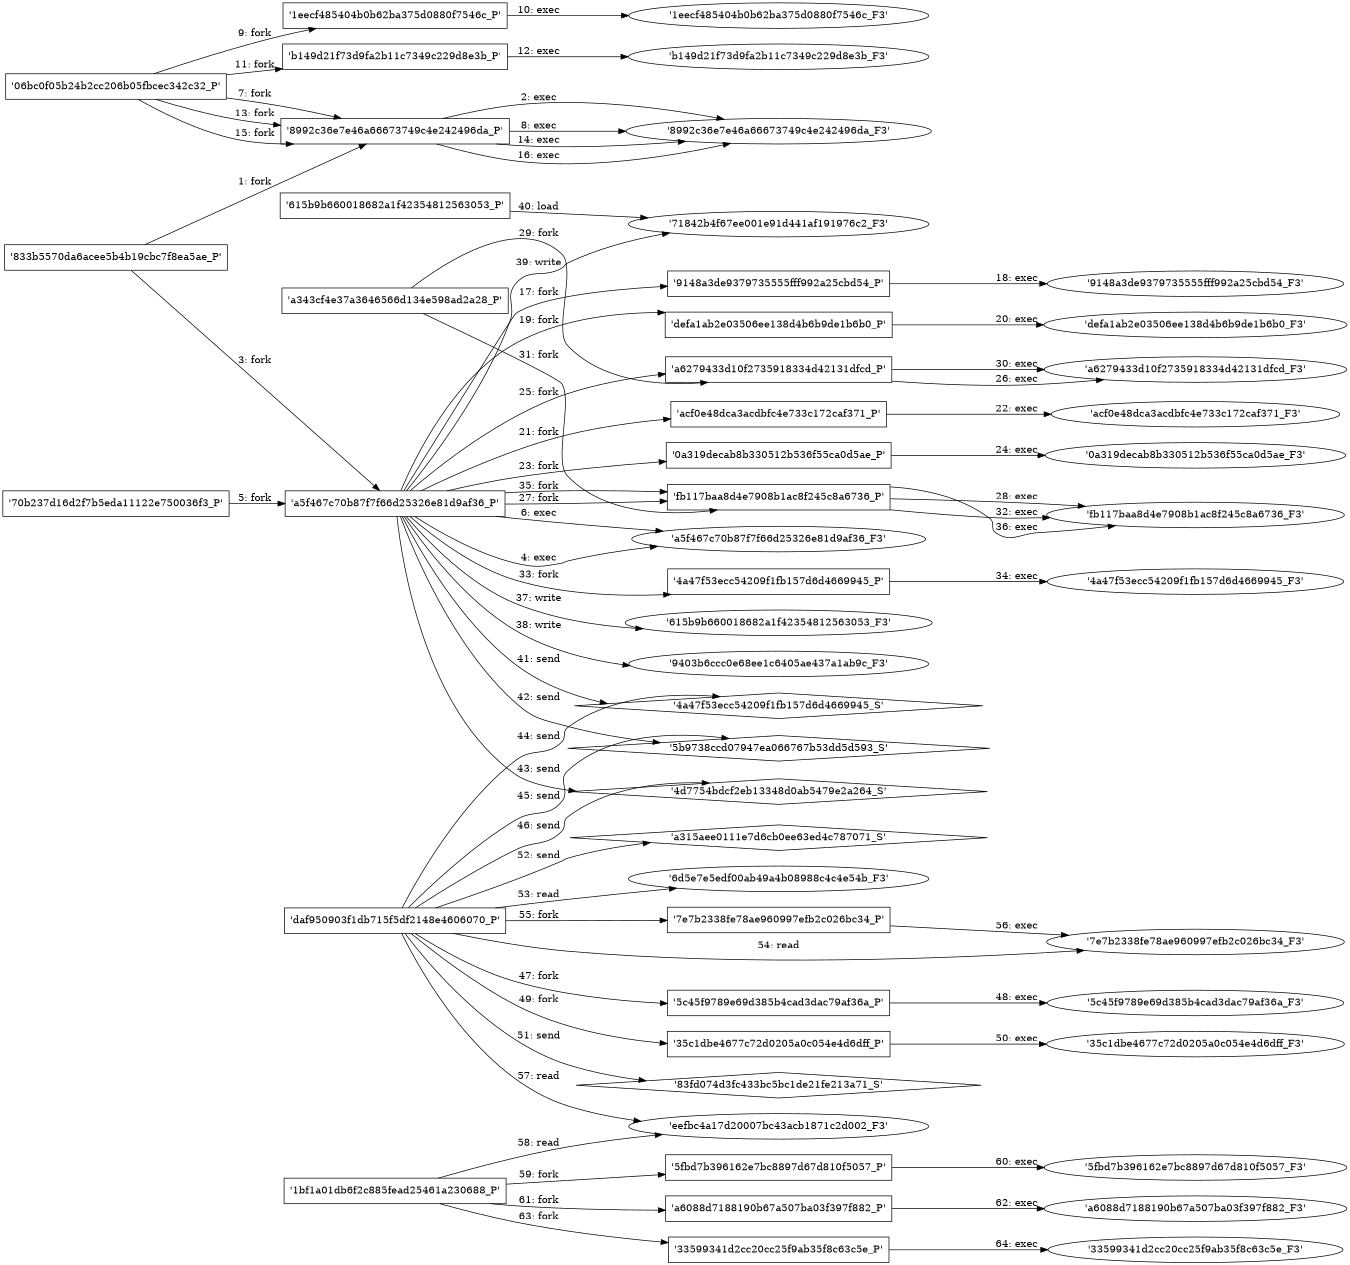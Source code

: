 digraph "D:\Learning\Paper\apt\基于CTI的攻击预警\Dataset\攻击图\ASGfromALLCTI\Espionage Group has Singapore in Its Sights.dot" {
rankdir="LR"
size="9"
fixedsize="false"
splines="true"
nodesep=0.3
ranksep=0
fontsize=10
overlap="scalexy"
engine= "neato"
	"'833b5570da6acee5b4b19cbc7f8ea5ae_P'" [node_type=Process shape=box]
	"'8992c36e7e46a66673749c4e242496da_P'" [node_type=Process shape=box]
	"'833b5570da6acee5b4b19cbc7f8ea5ae_P'" -> "'8992c36e7e46a66673749c4e242496da_P'" [label="1: fork"]
	"'8992c36e7e46a66673749c4e242496da_P'" [node_type=Process shape=box]
	"'8992c36e7e46a66673749c4e242496da_F3'" [node_type=File shape=ellipse]
	"'8992c36e7e46a66673749c4e242496da_P'" -> "'8992c36e7e46a66673749c4e242496da_F3'" [label="2: exec"]
	"'833b5570da6acee5b4b19cbc7f8ea5ae_P'" [node_type=Process shape=box]
	"'a5f467c70b87f7f66d25326e81d9af36_P'" [node_type=Process shape=box]
	"'833b5570da6acee5b4b19cbc7f8ea5ae_P'" -> "'a5f467c70b87f7f66d25326e81d9af36_P'" [label="3: fork"]
	"'a5f467c70b87f7f66d25326e81d9af36_P'" [node_type=Process shape=box]
	"'a5f467c70b87f7f66d25326e81d9af36_F3'" [node_type=File shape=ellipse]
	"'a5f467c70b87f7f66d25326e81d9af36_P'" -> "'a5f467c70b87f7f66d25326e81d9af36_F3'" [label="4: exec"]
	"'70b237d16d2f7b5eda11122e750036f3_P'" [node_type=Process shape=box]
	"'a5f467c70b87f7f66d25326e81d9af36_P'" [node_type=Process shape=box]
	"'70b237d16d2f7b5eda11122e750036f3_P'" -> "'a5f467c70b87f7f66d25326e81d9af36_P'" [label="5: fork"]
	"'a5f467c70b87f7f66d25326e81d9af36_P'" [node_type=Process shape=box]
	"'a5f467c70b87f7f66d25326e81d9af36_F3'" [node_type=File shape=ellipse]
	"'a5f467c70b87f7f66d25326e81d9af36_P'" -> "'a5f467c70b87f7f66d25326e81d9af36_F3'" [label="6: exec"]
	"'06bc0f05b24b2cc206b05fbcec342c32_P'" [node_type=Process shape=box]
	"'8992c36e7e46a66673749c4e242496da_P'" [node_type=Process shape=box]
	"'06bc0f05b24b2cc206b05fbcec342c32_P'" -> "'8992c36e7e46a66673749c4e242496da_P'" [label="7: fork"]
	"'8992c36e7e46a66673749c4e242496da_P'" [node_type=Process shape=box]
	"'8992c36e7e46a66673749c4e242496da_F3'" [node_type=File shape=ellipse]
	"'8992c36e7e46a66673749c4e242496da_P'" -> "'8992c36e7e46a66673749c4e242496da_F3'" [label="8: exec"]
	"'06bc0f05b24b2cc206b05fbcec342c32_P'" [node_type=Process shape=box]
	"'1eecf485404b0b62ba375d0880f7546c_P'" [node_type=Process shape=box]
	"'06bc0f05b24b2cc206b05fbcec342c32_P'" -> "'1eecf485404b0b62ba375d0880f7546c_P'" [label="9: fork"]
	"'1eecf485404b0b62ba375d0880f7546c_P'" [node_type=Process shape=box]
	"'1eecf485404b0b62ba375d0880f7546c_F3'" [node_type=File shape=ellipse]
	"'1eecf485404b0b62ba375d0880f7546c_P'" -> "'1eecf485404b0b62ba375d0880f7546c_F3'" [label="10: exec"]
	"'06bc0f05b24b2cc206b05fbcec342c32_P'" [node_type=Process shape=box]
	"'b149d21f73d9fa2b11c7349c229d8e3b_P'" [node_type=Process shape=box]
	"'06bc0f05b24b2cc206b05fbcec342c32_P'" -> "'b149d21f73d9fa2b11c7349c229d8e3b_P'" [label="11: fork"]
	"'b149d21f73d9fa2b11c7349c229d8e3b_P'" [node_type=Process shape=box]
	"'b149d21f73d9fa2b11c7349c229d8e3b_F3'" [node_type=File shape=ellipse]
	"'b149d21f73d9fa2b11c7349c229d8e3b_P'" -> "'b149d21f73d9fa2b11c7349c229d8e3b_F3'" [label="12: exec"]
	"'06bc0f05b24b2cc206b05fbcec342c32_P'" [node_type=Process shape=box]
	"'8992c36e7e46a66673749c4e242496da_P'" [node_type=Process shape=box]
	"'06bc0f05b24b2cc206b05fbcec342c32_P'" -> "'8992c36e7e46a66673749c4e242496da_P'" [label="13: fork"]
	"'8992c36e7e46a66673749c4e242496da_P'" [node_type=Process shape=box]
	"'8992c36e7e46a66673749c4e242496da_F3'" [node_type=File shape=ellipse]
	"'8992c36e7e46a66673749c4e242496da_P'" -> "'8992c36e7e46a66673749c4e242496da_F3'" [label="14: exec"]
	"'06bc0f05b24b2cc206b05fbcec342c32_P'" [node_type=Process shape=box]
	"'8992c36e7e46a66673749c4e242496da_P'" [node_type=Process shape=box]
	"'06bc0f05b24b2cc206b05fbcec342c32_P'" -> "'8992c36e7e46a66673749c4e242496da_P'" [label="15: fork"]
	"'8992c36e7e46a66673749c4e242496da_P'" [node_type=Process shape=box]
	"'8992c36e7e46a66673749c4e242496da_F3'" [node_type=File shape=ellipse]
	"'8992c36e7e46a66673749c4e242496da_P'" -> "'8992c36e7e46a66673749c4e242496da_F3'" [label="16: exec"]
	"'a5f467c70b87f7f66d25326e81d9af36_P'" [node_type=Process shape=box]
	"'9148a3de9379735555fff992a25cbd54_P'" [node_type=Process shape=box]
	"'a5f467c70b87f7f66d25326e81d9af36_P'" -> "'9148a3de9379735555fff992a25cbd54_P'" [label="17: fork"]
	"'9148a3de9379735555fff992a25cbd54_P'" [node_type=Process shape=box]
	"'9148a3de9379735555fff992a25cbd54_F3'" [node_type=File shape=ellipse]
	"'9148a3de9379735555fff992a25cbd54_P'" -> "'9148a3de9379735555fff992a25cbd54_F3'" [label="18: exec"]
	"'a5f467c70b87f7f66d25326e81d9af36_P'" [node_type=Process shape=box]
	"'defa1ab2e03506ee138d4b6b9de1b6b0_P'" [node_type=Process shape=box]
	"'a5f467c70b87f7f66d25326e81d9af36_P'" -> "'defa1ab2e03506ee138d4b6b9de1b6b0_P'" [label="19: fork"]
	"'defa1ab2e03506ee138d4b6b9de1b6b0_P'" [node_type=Process shape=box]
	"'defa1ab2e03506ee138d4b6b9de1b6b0_F3'" [node_type=File shape=ellipse]
	"'defa1ab2e03506ee138d4b6b9de1b6b0_P'" -> "'defa1ab2e03506ee138d4b6b9de1b6b0_F3'" [label="20: exec"]
	"'a5f467c70b87f7f66d25326e81d9af36_P'" [node_type=Process shape=box]
	"'acf0e48dca3acdbfc4e733c172caf371_P'" [node_type=Process shape=box]
	"'a5f467c70b87f7f66d25326e81d9af36_P'" -> "'acf0e48dca3acdbfc4e733c172caf371_P'" [label="21: fork"]
	"'acf0e48dca3acdbfc4e733c172caf371_P'" [node_type=Process shape=box]
	"'acf0e48dca3acdbfc4e733c172caf371_F3'" [node_type=File shape=ellipse]
	"'acf0e48dca3acdbfc4e733c172caf371_P'" -> "'acf0e48dca3acdbfc4e733c172caf371_F3'" [label="22: exec"]
	"'a5f467c70b87f7f66d25326e81d9af36_P'" [node_type=Process shape=box]
	"'0a319decab8b330512b536f55ca0d5ae_P'" [node_type=Process shape=box]
	"'a5f467c70b87f7f66d25326e81d9af36_P'" -> "'0a319decab8b330512b536f55ca0d5ae_P'" [label="23: fork"]
	"'0a319decab8b330512b536f55ca0d5ae_P'" [node_type=Process shape=box]
	"'0a319decab8b330512b536f55ca0d5ae_F3'" [node_type=File shape=ellipse]
	"'0a319decab8b330512b536f55ca0d5ae_P'" -> "'0a319decab8b330512b536f55ca0d5ae_F3'" [label="24: exec"]
	"'a5f467c70b87f7f66d25326e81d9af36_P'" [node_type=Process shape=box]
	"'a6279433d10f2735918334d42131dfcd_P'" [node_type=Process shape=box]
	"'a5f467c70b87f7f66d25326e81d9af36_P'" -> "'a6279433d10f2735918334d42131dfcd_P'" [label="25: fork"]
	"'a6279433d10f2735918334d42131dfcd_P'" [node_type=Process shape=box]
	"'a6279433d10f2735918334d42131dfcd_F3'" [node_type=File shape=ellipse]
	"'a6279433d10f2735918334d42131dfcd_P'" -> "'a6279433d10f2735918334d42131dfcd_F3'" [label="26: exec"]
	"'a5f467c70b87f7f66d25326e81d9af36_P'" [node_type=Process shape=box]
	"'fb117baa8d4e7908b1ac8f245c8a6736_P'" [node_type=Process shape=box]
	"'a5f467c70b87f7f66d25326e81d9af36_P'" -> "'fb117baa8d4e7908b1ac8f245c8a6736_P'" [label="27: fork"]
	"'fb117baa8d4e7908b1ac8f245c8a6736_P'" [node_type=Process shape=box]
	"'fb117baa8d4e7908b1ac8f245c8a6736_F3'" [node_type=File shape=ellipse]
	"'fb117baa8d4e7908b1ac8f245c8a6736_P'" -> "'fb117baa8d4e7908b1ac8f245c8a6736_F3'" [label="28: exec"]
	"'a343cf4e37a3646566d134e598ad2a28_P'" [node_type=Process shape=box]
	"'a6279433d10f2735918334d42131dfcd_P'" [node_type=Process shape=box]
	"'a343cf4e37a3646566d134e598ad2a28_P'" -> "'a6279433d10f2735918334d42131dfcd_P'" [label="29: fork"]
	"'a6279433d10f2735918334d42131dfcd_P'" [node_type=Process shape=box]
	"'a6279433d10f2735918334d42131dfcd_F3'" [node_type=File shape=ellipse]
	"'a6279433d10f2735918334d42131dfcd_P'" -> "'a6279433d10f2735918334d42131dfcd_F3'" [label="30: exec"]
	"'a343cf4e37a3646566d134e598ad2a28_P'" [node_type=Process shape=box]
	"'fb117baa8d4e7908b1ac8f245c8a6736_P'" [node_type=Process shape=box]
	"'a343cf4e37a3646566d134e598ad2a28_P'" -> "'fb117baa8d4e7908b1ac8f245c8a6736_P'" [label="31: fork"]
	"'fb117baa8d4e7908b1ac8f245c8a6736_P'" [node_type=Process shape=box]
	"'fb117baa8d4e7908b1ac8f245c8a6736_F3'" [node_type=File shape=ellipse]
	"'fb117baa8d4e7908b1ac8f245c8a6736_P'" -> "'fb117baa8d4e7908b1ac8f245c8a6736_F3'" [label="32: exec"]
	"'a5f467c70b87f7f66d25326e81d9af36_P'" [node_type=Process shape=box]
	"'4a47f53ecc54209f1fb157d6d4669945_P'" [node_type=Process shape=box]
	"'a5f467c70b87f7f66d25326e81d9af36_P'" -> "'4a47f53ecc54209f1fb157d6d4669945_P'" [label="33: fork"]
	"'4a47f53ecc54209f1fb157d6d4669945_P'" [node_type=Process shape=box]
	"'4a47f53ecc54209f1fb157d6d4669945_F3'" [node_type=File shape=ellipse]
	"'4a47f53ecc54209f1fb157d6d4669945_P'" -> "'4a47f53ecc54209f1fb157d6d4669945_F3'" [label="34: exec"]
	"'a5f467c70b87f7f66d25326e81d9af36_P'" [node_type=Process shape=box]
	"'fb117baa8d4e7908b1ac8f245c8a6736_P'" [node_type=Process shape=box]
	"'a5f467c70b87f7f66d25326e81d9af36_P'" -> "'fb117baa8d4e7908b1ac8f245c8a6736_P'" [label="35: fork"]
	"'fb117baa8d4e7908b1ac8f245c8a6736_P'" [node_type=Process shape=box]
	"'fb117baa8d4e7908b1ac8f245c8a6736_F3'" [node_type=File shape=ellipse]
	"'fb117baa8d4e7908b1ac8f245c8a6736_P'" -> "'fb117baa8d4e7908b1ac8f245c8a6736_F3'" [label="36: exec"]
	"'615b9b660018682a1f42354812563053_F3'" [node_type=file shape=ellipse]
	"'a5f467c70b87f7f66d25326e81d9af36_P'" [node_type=Process shape=box]
	"'a5f467c70b87f7f66d25326e81d9af36_P'" -> "'615b9b660018682a1f42354812563053_F3'" [label="37: write"]
	"'9403b6ccc0e68ee1c6405ae437a1ab9c_F3'" [node_type=file shape=ellipse]
	"'a5f467c70b87f7f66d25326e81d9af36_P'" [node_type=Process shape=box]
	"'a5f467c70b87f7f66d25326e81d9af36_P'" -> "'9403b6ccc0e68ee1c6405ae437a1ab9c_F3'" [label="38: write"]
	"'71842b4f67ee001e91d441af191976c2_F3'" [node_type=file shape=ellipse]
	"'a5f467c70b87f7f66d25326e81d9af36_P'" [node_type=Process shape=box]
	"'a5f467c70b87f7f66d25326e81d9af36_P'" -> "'71842b4f67ee001e91d441af191976c2_F3'" [label="39: write"]
	"'71842b4f67ee001e91d441af191976c2_F3'" [node_type=file shape=ellipse]
	"'615b9b660018682a1f42354812563053_P'" [node_type=Process shape=box]
	"'615b9b660018682a1f42354812563053_P'" -> "'71842b4f67ee001e91d441af191976c2_F3'" [label="40: load"]
	"'4a47f53ecc54209f1fb157d6d4669945_S'" [node_type=Socket shape=diamond]
	"'a5f467c70b87f7f66d25326e81d9af36_P'" [node_type=Process shape=box]
	"'a5f467c70b87f7f66d25326e81d9af36_P'" -> "'4a47f53ecc54209f1fb157d6d4669945_S'" [label="41: send"]
	"'5b9738ccd07947ea066767b53dd5d593_S'" [node_type=Socket shape=diamond]
	"'a5f467c70b87f7f66d25326e81d9af36_P'" [node_type=Process shape=box]
	"'a5f467c70b87f7f66d25326e81d9af36_P'" -> "'5b9738ccd07947ea066767b53dd5d593_S'" [label="42: send"]
	"'4d7754bdcf2eb13348d0ab5479e2a264_S'" [node_type=Socket shape=diamond]
	"'a5f467c70b87f7f66d25326e81d9af36_P'" [node_type=Process shape=box]
	"'a5f467c70b87f7f66d25326e81d9af36_P'" -> "'4d7754bdcf2eb13348d0ab5479e2a264_S'" [label="43: send"]
	"'4a47f53ecc54209f1fb157d6d4669945_S'" [node_type=Socket shape=diamond]
	"'daf950903f1db715f5df2148e4606070_P'" [node_type=Process shape=box]
	"'daf950903f1db715f5df2148e4606070_P'" -> "'4a47f53ecc54209f1fb157d6d4669945_S'" [label="44: send"]
	"'5b9738ccd07947ea066767b53dd5d593_S'" [node_type=Socket shape=diamond]
	"'daf950903f1db715f5df2148e4606070_P'" [node_type=Process shape=box]
	"'daf950903f1db715f5df2148e4606070_P'" -> "'5b9738ccd07947ea066767b53dd5d593_S'" [label="45: send"]
	"'4d7754bdcf2eb13348d0ab5479e2a264_S'" [node_type=Socket shape=diamond]
	"'daf950903f1db715f5df2148e4606070_P'" [node_type=Process shape=box]
	"'daf950903f1db715f5df2148e4606070_P'" -> "'4d7754bdcf2eb13348d0ab5479e2a264_S'" [label="46: send"]
	"'daf950903f1db715f5df2148e4606070_P'" [node_type=Process shape=box]
	"'5c45f9789e69d385b4cad3dac79af36a_P'" [node_type=Process shape=box]
	"'daf950903f1db715f5df2148e4606070_P'" -> "'5c45f9789e69d385b4cad3dac79af36a_P'" [label="47: fork"]
	"'5c45f9789e69d385b4cad3dac79af36a_P'" [node_type=Process shape=box]
	"'5c45f9789e69d385b4cad3dac79af36a_F3'" [node_type=File shape=ellipse]
	"'5c45f9789e69d385b4cad3dac79af36a_P'" -> "'5c45f9789e69d385b4cad3dac79af36a_F3'" [label="48: exec"]
	"'daf950903f1db715f5df2148e4606070_P'" [node_type=Process shape=box]
	"'35c1dbe4677c72d0205a0c054e4d6dff_P'" [node_type=Process shape=box]
	"'daf950903f1db715f5df2148e4606070_P'" -> "'35c1dbe4677c72d0205a0c054e4d6dff_P'" [label="49: fork"]
	"'35c1dbe4677c72d0205a0c054e4d6dff_P'" [node_type=Process shape=box]
	"'35c1dbe4677c72d0205a0c054e4d6dff_F3'" [node_type=File shape=ellipse]
	"'35c1dbe4677c72d0205a0c054e4d6dff_P'" -> "'35c1dbe4677c72d0205a0c054e4d6dff_F3'" [label="50: exec"]
	"'83fd074d3fc433bc5bc1de21fe213a71_S'" [node_type=Socket shape=diamond]
	"'daf950903f1db715f5df2148e4606070_P'" [node_type=Process shape=box]
	"'daf950903f1db715f5df2148e4606070_P'" -> "'83fd074d3fc433bc5bc1de21fe213a71_S'" [label="51: send"]
	"'a315aee0111e7d6cb0ee63ed4c787071_S'" [node_type=Socket shape=diamond]
	"'daf950903f1db715f5df2148e4606070_P'" [node_type=Process shape=box]
	"'daf950903f1db715f5df2148e4606070_P'" -> "'a315aee0111e7d6cb0ee63ed4c787071_S'" [label="52: send"]
	"'6d5e7e5edf00ab49a4b08988c4c4e54b_F3'" [node_type=file shape=ellipse]
	"'daf950903f1db715f5df2148e4606070_P'" [node_type=Process shape=box]
	"'daf950903f1db715f5df2148e4606070_P'" -> "'6d5e7e5edf00ab49a4b08988c4c4e54b_F3'" [label="53: read"]
	"'7e7b2338fe78ae960997efb2c026bc34_F3'" [node_type=file shape=ellipse]
	"'daf950903f1db715f5df2148e4606070_P'" [node_type=Process shape=box]
	"'daf950903f1db715f5df2148e4606070_P'" -> "'7e7b2338fe78ae960997efb2c026bc34_F3'" [label="54: read"]
	"'daf950903f1db715f5df2148e4606070_P'" [node_type=Process shape=box]
	"'7e7b2338fe78ae960997efb2c026bc34_P'" [node_type=Process shape=box]
	"'daf950903f1db715f5df2148e4606070_P'" -> "'7e7b2338fe78ae960997efb2c026bc34_P'" [label="55: fork"]
	"'7e7b2338fe78ae960997efb2c026bc34_P'" [node_type=Process shape=box]
	"'7e7b2338fe78ae960997efb2c026bc34_F3'" [node_type=File shape=ellipse]
	"'7e7b2338fe78ae960997efb2c026bc34_P'" -> "'7e7b2338fe78ae960997efb2c026bc34_F3'" [label="56: exec"]
	"'eefbc4a17d20007bc43acb1871c2d002_F3'" [node_type=file shape=ellipse]
	"'daf950903f1db715f5df2148e4606070_P'" [node_type=Process shape=box]
	"'daf950903f1db715f5df2148e4606070_P'" -> "'eefbc4a17d20007bc43acb1871c2d002_F3'" [label="57: read"]
	"'eefbc4a17d20007bc43acb1871c2d002_F3'" [node_type=file shape=ellipse]
	"'1bf1a01db6f2c885fead25461a230688_P'" [node_type=Process shape=box]
	"'1bf1a01db6f2c885fead25461a230688_P'" -> "'eefbc4a17d20007bc43acb1871c2d002_F3'" [label="58: read"]
	"'1bf1a01db6f2c885fead25461a230688_P'" [node_type=Process shape=box]
	"'5fbd7b396162e7bc8897d67d810f5057_P'" [node_type=Process shape=box]
	"'1bf1a01db6f2c885fead25461a230688_P'" -> "'5fbd7b396162e7bc8897d67d810f5057_P'" [label="59: fork"]
	"'5fbd7b396162e7bc8897d67d810f5057_P'" [node_type=Process shape=box]
	"'5fbd7b396162e7bc8897d67d810f5057_F3'" [node_type=File shape=ellipse]
	"'5fbd7b396162e7bc8897d67d810f5057_P'" -> "'5fbd7b396162e7bc8897d67d810f5057_F3'" [label="60: exec"]
	"'1bf1a01db6f2c885fead25461a230688_P'" [node_type=Process shape=box]
	"'a6088d7188190b67a507ba03f397f882_P'" [node_type=Process shape=box]
	"'1bf1a01db6f2c885fead25461a230688_P'" -> "'a6088d7188190b67a507ba03f397f882_P'" [label="61: fork"]
	"'a6088d7188190b67a507ba03f397f882_P'" [node_type=Process shape=box]
	"'a6088d7188190b67a507ba03f397f882_F3'" [node_type=File shape=ellipse]
	"'a6088d7188190b67a507ba03f397f882_P'" -> "'a6088d7188190b67a507ba03f397f882_F3'" [label="62: exec"]
	"'1bf1a01db6f2c885fead25461a230688_P'" [node_type=Process shape=box]
	"'33599341d2cc20cc25f9ab35f8c63c5e_P'" [node_type=Process shape=box]
	"'1bf1a01db6f2c885fead25461a230688_P'" -> "'33599341d2cc20cc25f9ab35f8c63c5e_P'" [label="63: fork"]
	"'33599341d2cc20cc25f9ab35f8c63c5e_P'" [node_type=Process shape=box]
	"'33599341d2cc20cc25f9ab35f8c63c5e_F3'" [node_type=File shape=ellipse]
	"'33599341d2cc20cc25f9ab35f8c63c5e_P'" -> "'33599341d2cc20cc25f9ab35f8c63c5e_F3'" [label="64: exec"]
}
